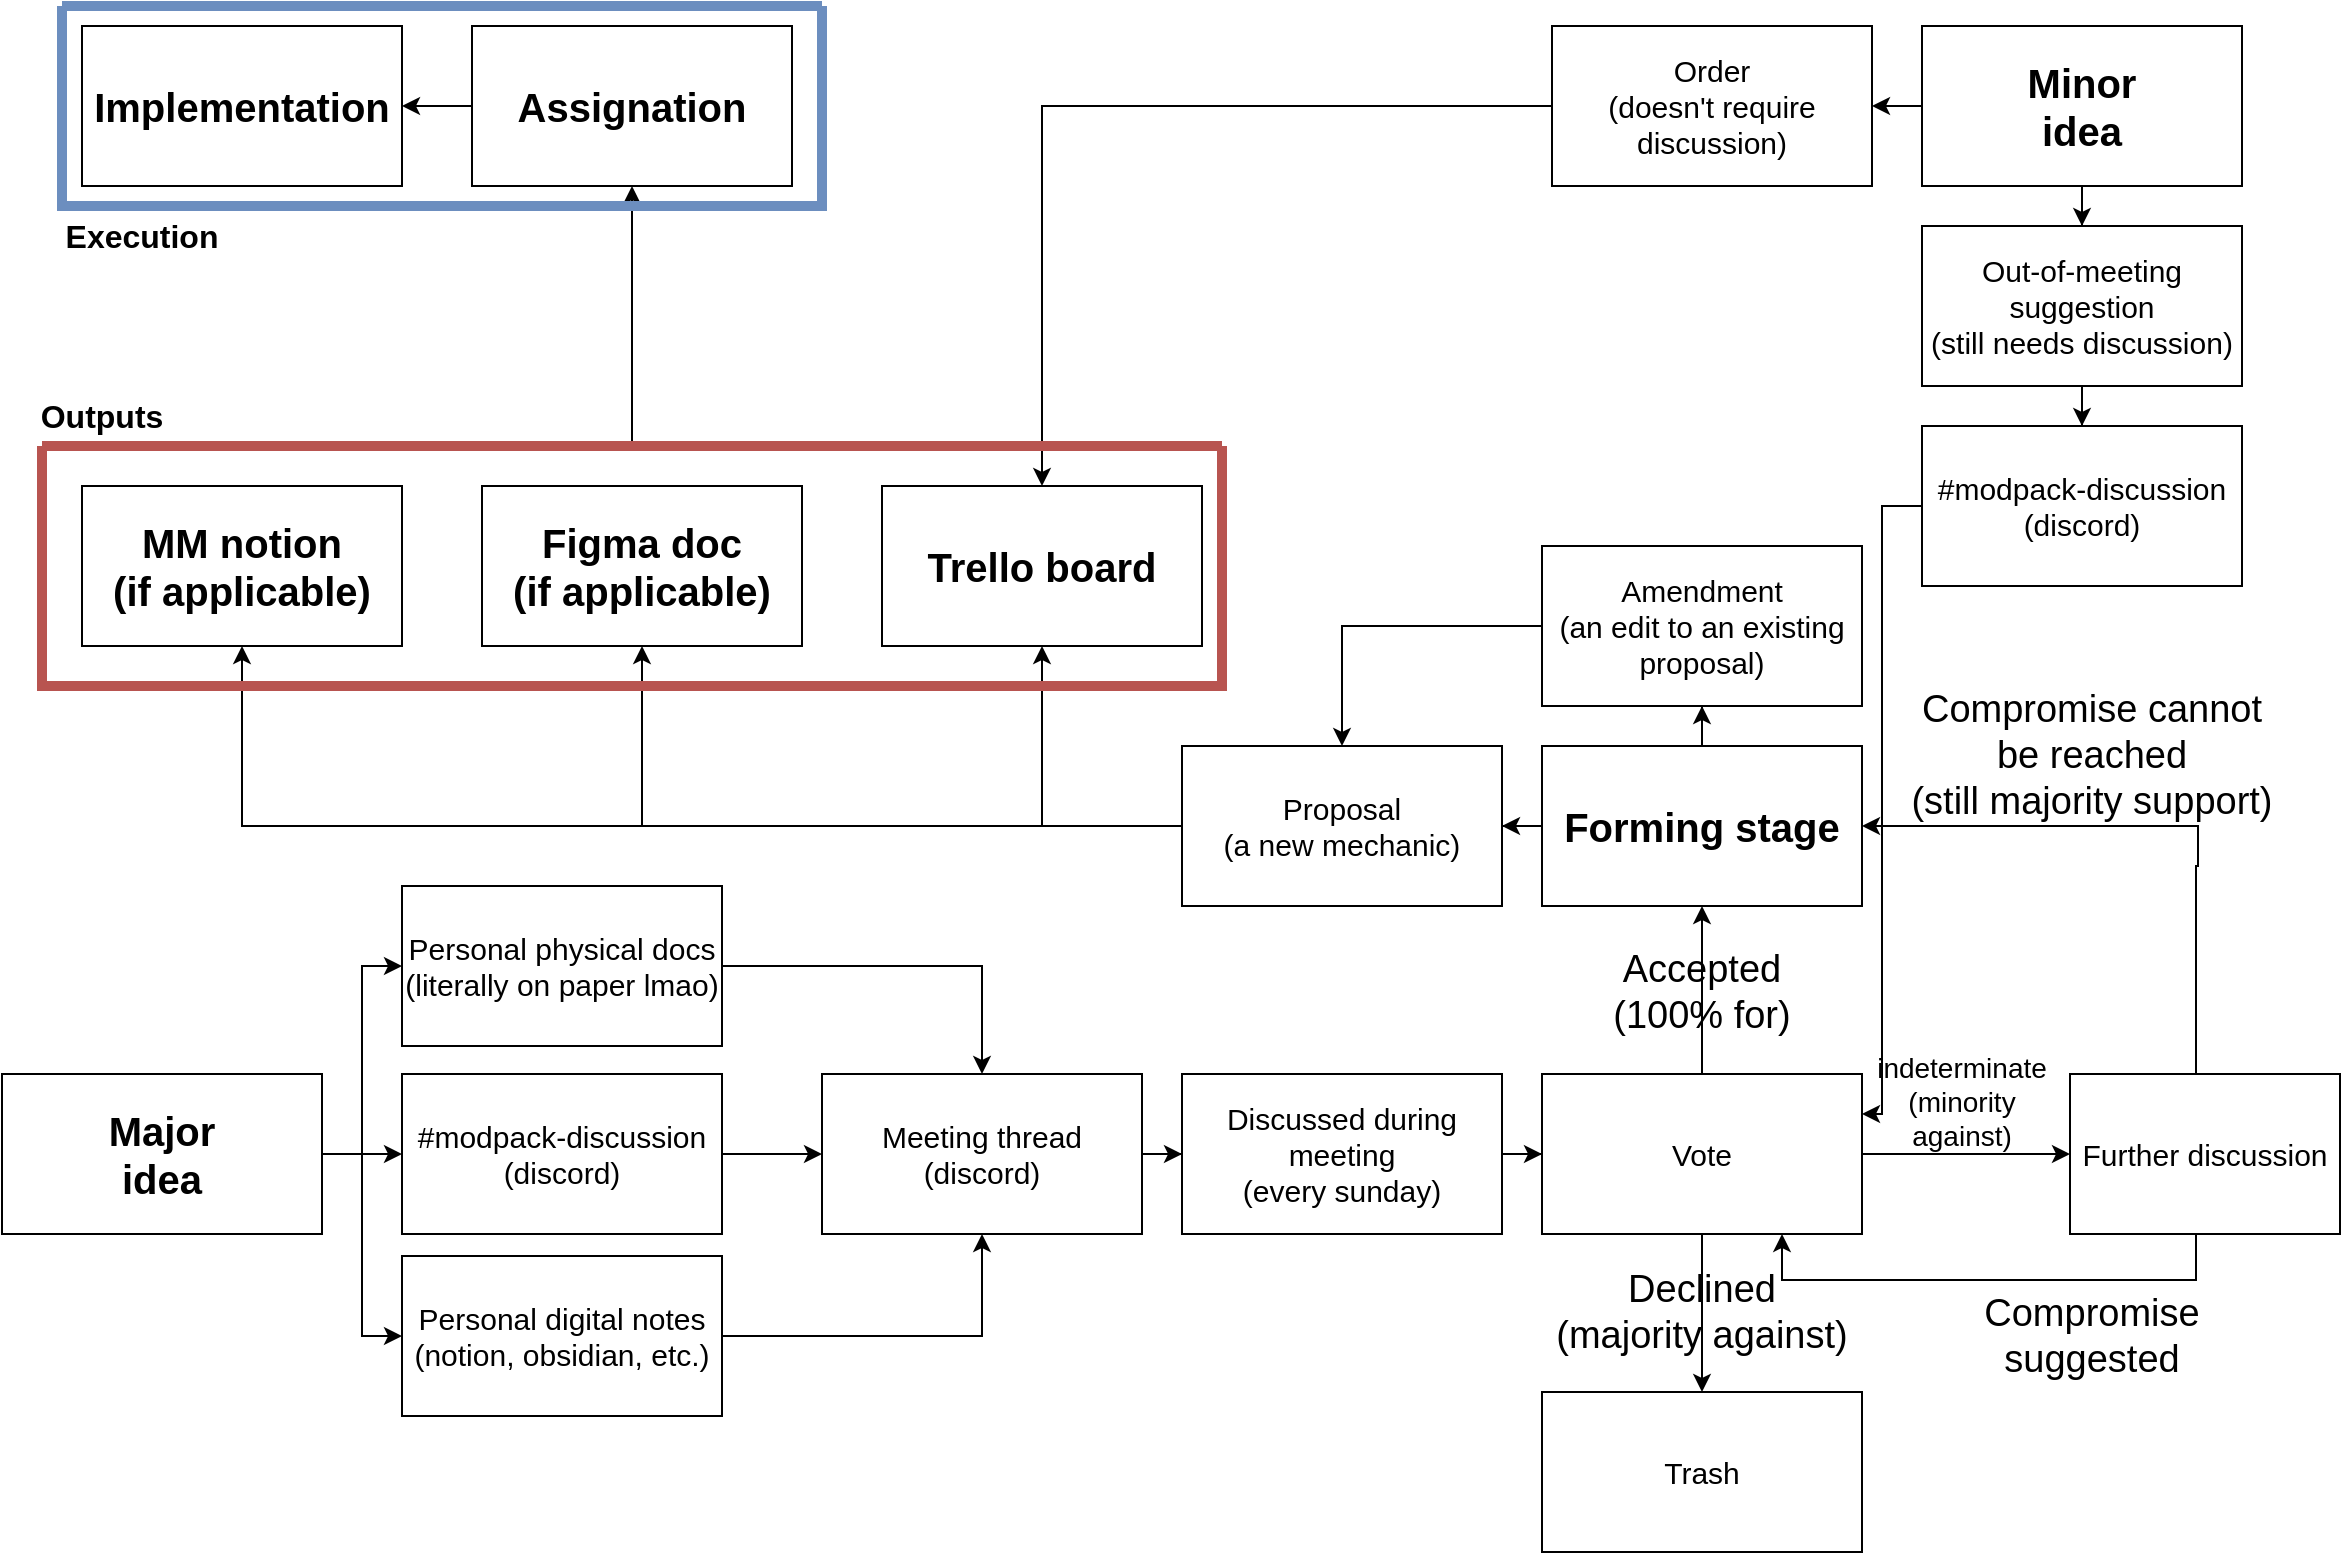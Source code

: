 <mxfile version="23.1.5" type="device">
  <diagram name="Страница — 1" id="yb5IImHizDs5rh6jxTpZ">
    <mxGraphModel dx="1775" dy="970" grid="1" gridSize="10" guides="1" tooltips="1" connect="1" arrows="1" fold="1" page="1" pageScale="1" pageWidth="1169" pageHeight="827" math="0" shadow="0">
      <root>
        <mxCell id="0" />
        <mxCell id="1" parent="0" />
        <mxCell id="lL2CAoG1dnmoFTdGsA5F-5" style="edgeStyle=orthogonalEdgeStyle;rounded=0;orthogonalLoop=1;jettySize=auto;html=1;entryX=0;entryY=0.5;entryDx=0;entryDy=0;" edge="1" parent="1" source="lL2CAoG1dnmoFTdGsA5F-1" target="lL2CAoG1dnmoFTdGsA5F-4">
          <mxGeometry relative="1" as="geometry" />
        </mxCell>
        <mxCell id="lL2CAoG1dnmoFTdGsA5F-37" style="edgeStyle=orthogonalEdgeStyle;rounded=0;orthogonalLoop=1;jettySize=auto;html=1;entryX=0;entryY=0.5;entryDx=0;entryDy=0;" edge="1" parent="1" source="lL2CAoG1dnmoFTdGsA5F-1" target="lL2CAoG1dnmoFTdGsA5F-2">
          <mxGeometry relative="1" as="geometry" />
        </mxCell>
        <mxCell id="lL2CAoG1dnmoFTdGsA5F-40" style="edgeStyle=orthogonalEdgeStyle;rounded=0;orthogonalLoop=1;jettySize=auto;html=1;" edge="1" parent="1" source="lL2CAoG1dnmoFTdGsA5F-1" target="lL2CAoG1dnmoFTdGsA5F-39">
          <mxGeometry relative="1" as="geometry" />
        </mxCell>
        <mxCell id="lL2CAoG1dnmoFTdGsA5F-1" value="&lt;font style=&quot;font-size: 20px;&quot;&gt;&lt;b&gt;Major&lt;br&gt;idea&lt;/b&gt;&lt;/font&gt;" style="rounded=0;whiteSpace=wrap;html=1;" vertex="1" parent="1">
          <mxGeometry y="564" width="160" height="80" as="geometry" />
        </mxCell>
        <mxCell id="lL2CAoG1dnmoFTdGsA5F-38" style="edgeStyle=orthogonalEdgeStyle;rounded=0;orthogonalLoop=1;jettySize=auto;html=1;entryX=0.5;entryY=1;entryDx=0;entryDy=0;" edge="1" parent="1" source="lL2CAoG1dnmoFTdGsA5F-2" target="lL2CAoG1dnmoFTdGsA5F-6">
          <mxGeometry relative="1" as="geometry" />
        </mxCell>
        <mxCell id="lL2CAoG1dnmoFTdGsA5F-2" value="&lt;font style=&quot;font-size: 15px;&quot;&gt;Personal digital notes&lt;br&gt;(notion, obsidian, etc.)&lt;br&gt;&lt;/font&gt;" style="rounded=0;whiteSpace=wrap;html=1;" vertex="1" parent="1">
          <mxGeometry x="200" y="655" width="160" height="80" as="geometry" />
        </mxCell>
        <mxCell id="lL2CAoG1dnmoFTdGsA5F-7" style="edgeStyle=orthogonalEdgeStyle;rounded=0;orthogonalLoop=1;jettySize=auto;html=1;" edge="1" parent="1" source="lL2CAoG1dnmoFTdGsA5F-4" target="lL2CAoG1dnmoFTdGsA5F-6">
          <mxGeometry relative="1" as="geometry" />
        </mxCell>
        <mxCell id="lL2CAoG1dnmoFTdGsA5F-4" value="&lt;font style=&quot;font-size: 15px;&quot;&gt;Personal physical docs&lt;br&gt;(literally on paper lmao)&lt;br&gt;&lt;/font&gt;" style="rounded=0;whiteSpace=wrap;html=1;" vertex="1" parent="1">
          <mxGeometry x="200" y="470" width="160" height="80" as="geometry" />
        </mxCell>
        <mxCell id="lL2CAoG1dnmoFTdGsA5F-11" style="edgeStyle=orthogonalEdgeStyle;rounded=0;orthogonalLoop=1;jettySize=auto;html=1;" edge="1" parent="1" source="lL2CAoG1dnmoFTdGsA5F-6" target="lL2CAoG1dnmoFTdGsA5F-9">
          <mxGeometry relative="1" as="geometry" />
        </mxCell>
        <mxCell id="lL2CAoG1dnmoFTdGsA5F-6" value="&lt;font style=&quot;font-size: 15px;&quot;&gt;Meeting thread&lt;br&gt;(discord)&lt;br&gt;&lt;/font&gt;" style="rounded=0;whiteSpace=wrap;html=1;" vertex="1" parent="1">
          <mxGeometry x="410" y="564" width="160" height="80" as="geometry" />
        </mxCell>
        <mxCell id="lL2CAoG1dnmoFTdGsA5F-13" style="edgeStyle=orthogonalEdgeStyle;rounded=0;orthogonalLoop=1;jettySize=auto;html=1;" edge="1" parent="1" source="lL2CAoG1dnmoFTdGsA5F-9" target="lL2CAoG1dnmoFTdGsA5F-12">
          <mxGeometry relative="1" as="geometry" />
        </mxCell>
        <mxCell id="lL2CAoG1dnmoFTdGsA5F-9" value="&lt;font style=&quot;font-size: 15px;&quot;&gt;Discussed during meeting&lt;br&gt;(every sunday)&lt;br&gt;&lt;/font&gt;" style="rounded=0;whiteSpace=wrap;html=1;" vertex="1" parent="1">
          <mxGeometry x="590" y="564" width="160" height="80" as="geometry" />
        </mxCell>
        <mxCell id="lL2CAoG1dnmoFTdGsA5F-15" style="edgeStyle=orthogonalEdgeStyle;rounded=0;orthogonalLoop=1;jettySize=auto;html=1;" edge="1" parent="1" source="lL2CAoG1dnmoFTdGsA5F-12" target="lL2CAoG1dnmoFTdGsA5F-14">
          <mxGeometry relative="1" as="geometry" />
        </mxCell>
        <mxCell id="lL2CAoG1dnmoFTdGsA5F-19" style="edgeStyle=orthogonalEdgeStyle;rounded=0;orthogonalLoop=1;jettySize=auto;html=1;" edge="1" parent="1" source="lL2CAoG1dnmoFTdGsA5F-12" target="lL2CAoG1dnmoFTdGsA5F-18">
          <mxGeometry relative="1" as="geometry" />
        </mxCell>
        <mxCell id="lL2CAoG1dnmoFTdGsA5F-26" style="edgeStyle=orthogonalEdgeStyle;rounded=0;orthogonalLoop=1;jettySize=auto;html=1;" edge="1" parent="1" source="lL2CAoG1dnmoFTdGsA5F-12" target="lL2CAoG1dnmoFTdGsA5F-24">
          <mxGeometry relative="1" as="geometry" />
        </mxCell>
        <mxCell id="lL2CAoG1dnmoFTdGsA5F-12" value="&lt;font style=&quot;font-size: 15px;&quot;&gt;Vote&lt;br&gt;&lt;/font&gt;" style="rounded=0;whiteSpace=wrap;html=1;" vertex="1" parent="1">
          <mxGeometry x="770" y="564" width="160" height="80" as="geometry" />
        </mxCell>
        <mxCell id="lL2CAoG1dnmoFTdGsA5F-14" value="&lt;font style=&quot;font-size: 15px;&quot;&gt;Trash&lt;br&gt;&lt;/font&gt;" style="rounded=0;whiteSpace=wrap;html=1;" vertex="1" parent="1">
          <mxGeometry x="770" y="723" width="160" height="80" as="geometry" />
        </mxCell>
        <mxCell id="lL2CAoG1dnmoFTdGsA5F-16" value="&lt;font style=&quot;font-size: 19px;&quot;&gt;Declined&lt;br&gt;(majority against)&lt;br&gt;&lt;/font&gt;" style="text;html=1;align=center;verticalAlign=middle;whiteSpace=wrap;rounded=0;" vertex="1" parent="1">
          <mxGeometry x="765" y="668" width="170" height="30" as="geometry" />
        </mxCell>
        <mxCell id="lL2CAoG1dnmoFTdGsA5F-21" style="edgeStyle=orthogonalEdgeStyle;rounded=0;orthogonalLoop=1;jettySize=auto;html=1;entryX=0.75;entryY=1;entryDx=0;entryDy=0;" edge="1" parent="1" source="lL2CAoG1dnmoFTdGsA5F-18" target="lL2CAoG1dnmoFTdGsA5F-12">
          <mxGeometry relative="1" as="geometry">
            <mxPoint x="1097.5" y="690" as="targetPoint" />
            <Array as="points">
              <mxPoint x="1097" y="667" />
              <mxPoint x="890" y="667" />
            </Array>
          </mxGeometry>
        </mxCell>
        <mxCell id="lL2CAoG1dnmoFTdGsA5F-28" style="edgeStyle=orthogonalEdgeStyle;rounded=0;orthogonalLoop=1;jettySize=auto;html=1;" edge="1" parent="1" source="lL2CAoG1dnmoFTdGsA5F-18" target="lL2CAoG1dnmoFTdGsA5F-24">
          <mxGeometry relative="1" as="geometry">
            <mxPoint x="1097.5" y="450" as="targetPoint" />
            <Array as="points">
              <mxPoint x="1097" y="460" />
              <mxPoint x="1098" y="440" />
            </Array>
          </mxGeometry>
        </mxCell>
        <mxCell id="lL2CAoG1dnmoFTdGsA5F-18" value="&lt;font style=&quot;font-size: 15px;&quot;&gt;Further discussion&lt;br&gt;&lt;/font&gt;" style="rounded=0;whiteSpace=wrap;html=1;" vertex="1" parent="1">
          <mxGeometry x="1034" y="564" width="135" height="80" as="geometry" />
        </mxCell>
        <mxCell id="lL2CAoG1dnmoFTdGsA5F-20" value="&lt;font style=&quot;font-size: 14px;&quot;&gt;indeterminate&lt;br&gt;&lt;span style=&quot;&quot;&gt;(minority against)&lt;/span&gt;&lt;br&gt;&lt;/font&gt;" style="text;html=1;align=center;verticalAlign=middle;whiteSpace=wrap;rounded=0;" vertex="1" parent="1">
          <mxGeometry x="930" y="563" width="100" height="30" as="geometry" />
        </mxCell>
        <mxCell id="lL2CAoG1dnmoFTdGsA5F-22" value="&lt;font style=&quot;font-size: 19px;&quot;&gt;Compromise suggested&lt;br&gt;&lt;/font&gt;" style="text;html=1;align=center;verticalAlign=middle;whiteSpace=wrap;rounded=0;" vertex="1" parent="1">
          <mxGeometry x="960" y="680" width="170" height="30" as="geometry" />
        </mxCell>
        <mxCell id="lL2CAoG1dnmoFTdGsA5F-23" value="&lt;font style=&quot;font-size: 19px;&quot;&gt;Compromise cannot be reached&lt;br&gt;(still majority support)&lt;br&gt;&lt;/font&gt;" style="text;html=1;align=center;verticalAlign=middle;whiteSpace=wrap;rounded=0;" vertex="1" parent="1">
          <mxGeometry x="950" y="390" width="190" height="30" as="geometry" />
        </mxCell>
        <mxCell id="lL2CAoG1dnmoFTdGsA5F-31" style="edgeStyle=orthogonalEdgeStyle;rounded=0;orthogonalLoop=1;jettySize=auto;html=1;" edge="1" parent="1" source="lL2CAoG1dnmoFTdGsA5F-24" target="lL2CAoG1dnmoFTdGsA5F-30">
          <mxGeometry relative="1" as="geometry" />
        </mxCell>
        <mxCell id="lL2CAoG1dnmoFTdGsA5F-33" style="edgeStyle=orthogonalEdgeStyle;rounded=0;orthogonalLoop=1;jettySize=auto;html=1;entryX=0.5;entryY=1;entryDx=0;entryDy=0;" edge="1" parent="1" source="lL2CAoG1dnmoFTdGsA5F-24" target="lL2CAoG1dnmoFTdGsA5F-29">
          <mxGeometry relative="1" as="geometry" />
        </mxCell>
        <mxCell id="lL2CAoG1dnmoFTdGsA5F-24" value="&lt;font style=&quot;&quot;&gt;&lt;b style=&quot;&quot;&gt;&lt;font style=&quot;font-size: 20px;&quot;&gt;Forming stage&lt;/font&gt;&lt;/b&gt;&lt;br&gt;&lt;/font&gt;" style="rounded=0;whiteSpace=wrap;html=1;" vertex="1" parent="1">
          <mxGeometry x="770" y="400" width="160" height="80" as="geometry" />
        </mxCell>
        <mxCell id="lL2CAoG1dnmoFTdGsA5F-27" value="&lt;font style=&quot;font-size: 19px;&quot;&gt;Accepted&lt;br&gt;(100% for)&lt;br&gt;&lt;/font&gt;" style="text;html=1;align=center;verticalAlign=middle;whiteSpace=wrap;rounded=0;" vertex="1" parent="1">
          <mxGeometry x="765" y="508" width="170" height="30" as="geometry" />
        </mxCell>
        <mxCell id="lL2CAoG1dnmoFTdGsA5F-43" style="edgeStyle=orthogonalEdgeStyle;rounded=0;orthogonalLoop=1;jettySize=auto;html=1;entryX=0.5;entryY=0;entryDx=0;entryDy=0;" edge="1" parent="1" source="lL2CAoG1dnmoFTdGsA5F-29" target="lL2CAoG1dnmoFTdGsA5F-30">
          <mxGeometry relative="1" as="geometry">
            <mxPoint x="680" y="340" as="targetPoint" />
            <Array as="points">
              <mxPoint x="670" y="340" />
            </Array>
          </mxGeometry>
        </mxCell>
        <mxCell id="lL2CAoG1dnmoFTdGsA5F-29" value="&lt;font style=&quot;font-size: 15px;&quot;&gt;Amendment&lt;br&gt;(an edit to an existing proposal)&lt;br&gt;&lt;/font&gt;" style="rounded=0;whiteSpace=wrap;html=1;" vertex="1" parent="1">
          <mxGeometry x="770" y="300" width="160" height="80" as="geometry" />
        </mxCell>
        <mxCell id="lL2CAoG1dnmoFTdGsA5F-44" style="edgeStyle=orthogonalEdgeStyle;rounded=0;orthogonalLoop=1;jettySize=auto;html=1;" edge="1" parent="1" source="lL2CAoG1dnmoFTdGsA5F-30" target="lL2CAoG1dnmoFTdGsA5F-36">
          <mxGeometry relative="1" as="geometry" />
        </mxCell>
        <mxCell id="lL2CAoG1dnmoFTdGsA5F-45" style="edgeStyle=orthogonalEdgeStyle;rounded=0;orthogonalLoop=1;jettySize=auto;html=1;entryX=0.5;entryY=1;entryDx=0;entryDy=0;" edge="1" parent="1" source="lL2CAoG1dnmoFTdGsA5F-30" target="lL2CAoG1dnmoFTdGsA5F-35">
          <mxGeometry relative="1" as="geometry" />
        </mxCell>
        <mxCell id="lL2CAoG1dnmoFTdGsA5F-46" style="edgeStyle=orthogonalEdgeStyle;rounded=0;orthogonalLoop=1;jettySize=auto;html=1;entryX=0.5;entryY=1;entryDx=0;entryDy=0;" edge="1" parent="1" source="lL2CAoG1dnmoFTdGsA5F-30" target="lL2CAoG1dnmoFTdGsA5F-34">
          <mxGeometry relative="1" as="geometry">
            <Array as="points">
              <mxPoint x="520" y="440" />
            </Array>
          </mxGeometry>
        </mxCell>
        <mxCell id="lL2CAoG1dnmoFTdGsA5F-30" value="&lt;font style=&quot;font-size: 15px;&quot;&gt;Proposal&lt;br&gt;(a new mechanic)&lt;br&gt;&lt;/font&gt;" style="rounded=0;whiteSpace=wrap;html=1;" vertex="1" parent="1">
          <mxGeometry x="590" y="400" width="160" height="80" as="geometry" />
        </mxCell>
        <mxCell id="lL2CAoG1dnmoFTdGsA5F-34" value="&lt;font style=&quot;&quot;&gt;&lt;b style=&quot;&quot;&gt;&lt;font style=&quot;font-size: 20px;&quot;&gt;Trello board&lt;/font&gt;&lt;/b&gt;&lt;br&gt;&lt;/font&gt;" style="rounded=0;whiteSpace=wrap;html=1;" vertex="1" parent="1">
          <mxGeometry x="440" y="270" width="160" height="80" as="geometry" />
        </mxCell>
        <mxCell id="lL2CAoG1dnmoFTdGsA5F-35" value="&lt;font style=&quot;font-size: 20px;&quot;&gt;&lt;b&gt;Figma doc&lt;br&gt;(if applicable)&lt;/b&gt;&lt;br&gt;&lt;/font&gt;" style="rounded=0;whiteSpace=wrap;html=1;" vertex="1" parent="1">
          <mxGeometry x="240" y="270" width="160" height="80" as="geometry" />
        </mxCell>
        <mxCell id="lL2CAoG1dnmoFTdGsA5F-36" value="&lt;font style=&quot;font-size: 20px;&quot;&gt;&lt;b&gt;MM notion&lt;br style=&quot;border-color: var(--border-color);&quot;&gt;(if applicable)&lt;/b&gt;&lt;br&gt;&lt;/font&gt;" style="rounded=0;whiteSpace=wrap;html=1;" vertex="1" parent="1">
          <mxGeometry x="40" y="270" width="160" height="80" as="geometry" />
        </mxCell>
        <mxCell id="lL2CAoG1dnmoFTdGsA5F-41" style="edgeStyle=orthogonalEdgeStyle;rounded=0;orthogonalLoop=1;jettySize=auto;html=1;" edge="1" parent="1" source="lL2CAoG1dnmoFTdGsA5F-39" target="lL2CAoG1dnmoFTdGsA5F-6">
          <mxGeometry relative="1" as="geometry" />
        </mxCell>
        <mxCell id="lL2CAoG1dnmoFTdGsA5F-39" value="&lt;font style=&quot;font-size: 15px;&quot;&gt;#modpack-discussion&lt;br&gt;(discord)&lt;br&gt;&lt;/font&gt;" style="rounded=0;whiteSpace=wrap;html=1;" vertex="1" parent="1">
          <mxGeometry x="200" y="564" width="160" height="80" as="geometry" />
        </mxCell>
        <mxCell id="lL2CAoG1dnmoFTdGsA5F-51" style="edgeStyle=orthogonalEdgeStyle;rounded=0;orthogonalLoop=1;jettySize=auto;html=1;entryX=0.5;entryY=0;entryDx=0;entryDy=0;" edge="1" parent="1" source="lL2CAoG1dnmoFTdGsA5F-47" target="lL2CAoG1dnmoFTdGsA5F-50">
          <mxGeometry relative="1" as="geometry" />
        </mxCell>
        <mxCell id="lL2CAoG1dnmoFTdGsA5F-57" style="edgeStyle=orthogonalEdgeStyle;rounded=0;orthogonalLoop=1;jettySize=auto;html=1;" edge="1" parent="1" source="lL2CAoG1dnmoFTdGsA5F-47" target="lL2CAoG1dnmoFTdGsA5F-56">
          <mxGeometry relative="1" as="geometry" />
        </mxCell>
        <mxCell id="lL2CAoG1dnmoFTdGsA5F-47" value="&lt;font style=&quot;font-size: 20px;&quot;&gt;&lt;b&gt;Minor&lt;br&gt;idea&lt;/b&gt;&lt;/font&gt;" style="rounded=0;whiteSpace=wrap;html=1;" vertex="1" parent="1">
          <mxGeometry x="960" y="40" width="160" height="80" as="geometry" />
        </mxCell>
        <mxCell id="lL2CAoG1dnmoFTdGsA5F-54" style="edgeStyle=orthogonalEdgeStyle;rounded=0;orthogonalLoop=1;jettySize=auto;html=1;entryX=0.5;entryY=0;entryDx=0;entryDy=0;" edge="1" parent="1" source="lL2CAoG1dnmoFTdGsA5F-50" target="lL2CAoG1dnmoFTdGsA5F-52">
          <mxGeometry relative="1" as="geometry" />
        </mxCell>
        <mxCell id="lL2CAoG1dnmoFTdGsA5F-50" value="&lt;span style=&quot;font-size: 15px;&quot;&gt;Out-of-meeting&lt;br&gt;suggestion&lt;br&gt;(still needs discussion)&lt;br&gt;&lt;/span&gt;" style="rounded=0;whiteSpace=wrap;html=1;" vertex="1" parent="1">
          <mxGeometry x="960" y="140" width="160" height="80" as="geometry" />
        </mxCell>
        <mxCell id="lL2CAoG1dnmoFTdGsA5F-55" style="edgeStyle=orthogonalEdgeStyle;rounded=0;orthogonalLoop=1;jettySize=auto;html=1;entryX=1;entryY=0.25;entryDx=0;entryDy=0;" edge="1" parent="1" source="lL2CAoG1dnmoFTdGsA5F-52" target="lL2CAoG1dnmoFTdGsA5F-12">
          <mxGeometry relative="1" as="geometry">
            <Array as="points">
              <mxPoint x="940" y="280" />
              <mxPoint x="940" y="584" />
            </Array>
          </mxGeometry>
        </mxCell>
        <mxCell id="lL2CAoG1dnmoFTdGsA5F-52" value="&lt;span style=&quot;font-size: 15px;&quot;&gt;#modpack-discussion&lt;/span&gt;&lt;br style=&quot;border-color: var(--border-color); font-size: 15px;&quot;&gt;&lt;span style=&quot;font-size: 15px;&quot;&gt;(discord)&lt;/span&gt;&lt;span style=&quot;font-size: 15px;&quot;&gt;&lt;br&gt;&lt;/span&gt;" style="rounded=0;whiteSpace=wrap;html=1;" vertex="1" parent="1">
          <mxGeometry x="960" y="240" width="160" height="80" as="geometry" />
        </mxCell>
        <mxCell id="lL2CAoG1dnmoFTdGsA5F-58" style="edgeStyle=orthogonalEdgeStyle;rounded=0;orthogonalLoop=1;jettySize=auto;html=1;" edge="1" parent="1" source="lL2CAoG1dnmoFTdGsA5F-56" target="lL2CAoG1dnmoFTdGsA5F-34">
          <mxGeometry relative="1" as="geometry" />
        </mxCell>
        <mxCell id="lL2CAoG1dnmoFTdGsA5F-56" value="&lt;span style=&quot;font-size: 15px;&quot;&gt;Order&lt;br&gt;(doesn&#39;t require discussion)&lt;br&gt;&lt;/span&gt;" style="rounded=0;whiteSpace=wrap;html=1;" vertex="1" parent="1">
          <mxGeometry x="775" y="40" width="160" height="80" as="geometry" />
        </mxCell>
        <mxCell id="lL2CAoG1dnmoFTdGsA5F-64" style="edgeStyle=orthogonalEdgeStyle;rounded=0;orthogonalLoop=1;jettySize=auto;html=1;entryX=0.5;entryY=1;entryDx=0;entryDy=0;" edge="1" parent="1" source="lL2CAoG1dnmoFTdGsA5F-59" target="lL2CAoG1dnmoFTdGsA5F-63">
          <mxGeometry relative="1" as="geometry" />
        </mxCell>
        <mxCell id="lL2CAoG1dnmoFTdGsA5F-59" value="" style="swimlane;startSize=0;fillColor=default;strokeColor=#b85450;fillStyle=auto;swimlaneFillColor=none;swimlaneLine=1;glass=0;shadow=0;rounded=0;strokeWidth=5;" vertex="1" parent="1">
          <mxGeometry x="20" y="250" width="590" height="120" as="geometry">
            <mxRectangle x="20" y="250" width="50" height="40" as="alternateBounds" />
          </mxGeometry>
        </mxCell>
        <mxCell id="lL2CAoG1dnmoFTdGsA5F-60" value="&lt;b&gt;&lt;font style=&quot;font-size: 16px;&quot;&gt;Outputs&lt;/font&gt;&lt;/b&gt;" style="text;html=1;align=center;verticalAlign=middle;whiteSpace=wrap;rounded=0;" vertex="1" parent="1">
          <mxGeometry x="20" y="220" width="60" height="30" as="geometry" />
        </mxCell>
        <mxCell id="lL2CAoG1dnmoFTdGsA5F-62" value="&lt;font style=&quot;font-size: 20px;&quot;&gt;&lt;b&gt;Implementation&lt;/b&gt;&lt;br&gt;&lt;/font&gt;" style="rounded=0;whiteSpace=wrap;html=1;" vertex="1" parent="1">
          <mxGeometry x="40" y="40" width="160" height="80" as="geometry" />
        </mxCell>
        <mxCell id="lL2CAoG1dnmoFTdGsA5F-65" style="edgeStyle=orthogonalEdgeStyle;rounded=0;orthogonalLoop=1;jettySize=auto;html=1;entryX=1;entryY=0.5;entryDx=0;entryDy=0;" edge="1" parent="1" source="lL2CAoG1dnmoFTdGsA5F-63" target="lL2CAoG1dnmoFTdGsA5F-62">
          <mxGeometry relative="1" as="geometry" />
        </mxCell>
        <mxCell id="lL2CAoG1dnmoFTdGsA5F-63" value="&lt;font style=&quot;&quot;&gt;&lt;b&gt;&lt;font style=&quot;font-size: 20px;&quot;&gt;Assignation&lt;/font&gt;&lt;/b&gt;&lt;br&gt;&lt;/font&gt;" style="rounded=0;whiteSpace=wrap;html=1;" vertex="1" parent="1">
          <mxGeometry x="235" y="40" width="160" height="80" as="geometry" />
        </mxCell>
        <mxCell id="lL2CAoG1dnmoFTdGsA5F-67" value="" style="swimlane;startSize=0;strokeWidth=5;fillColor=#dae8fc;strokeColor=#6c8ebf;" vertex="1" parent="1">
          <mxGeometry x="30" y="30" width="380" height="100" as="geometry" />
        </mxCell>
        <mxCell id="lL2CAoG1dnmoFTdGsA5F-68" value="&lt;b&gt;&lt;font style=&quot;font-size: 16px;&quot;&gt;Execution&lt;/font&gt;&lt;/b&gt;" style="text;html=1;align=center;verticalAlign=middle;whiteSpace=wrap;rounded=0;" vertex="1" parent="1">
          <mxGeometry x="30" y="130" width="80" height="30" as="geometry" />
        </mxCell>
      </root>
    </mxGraphModel>
  </diagram>
</mxfile>
